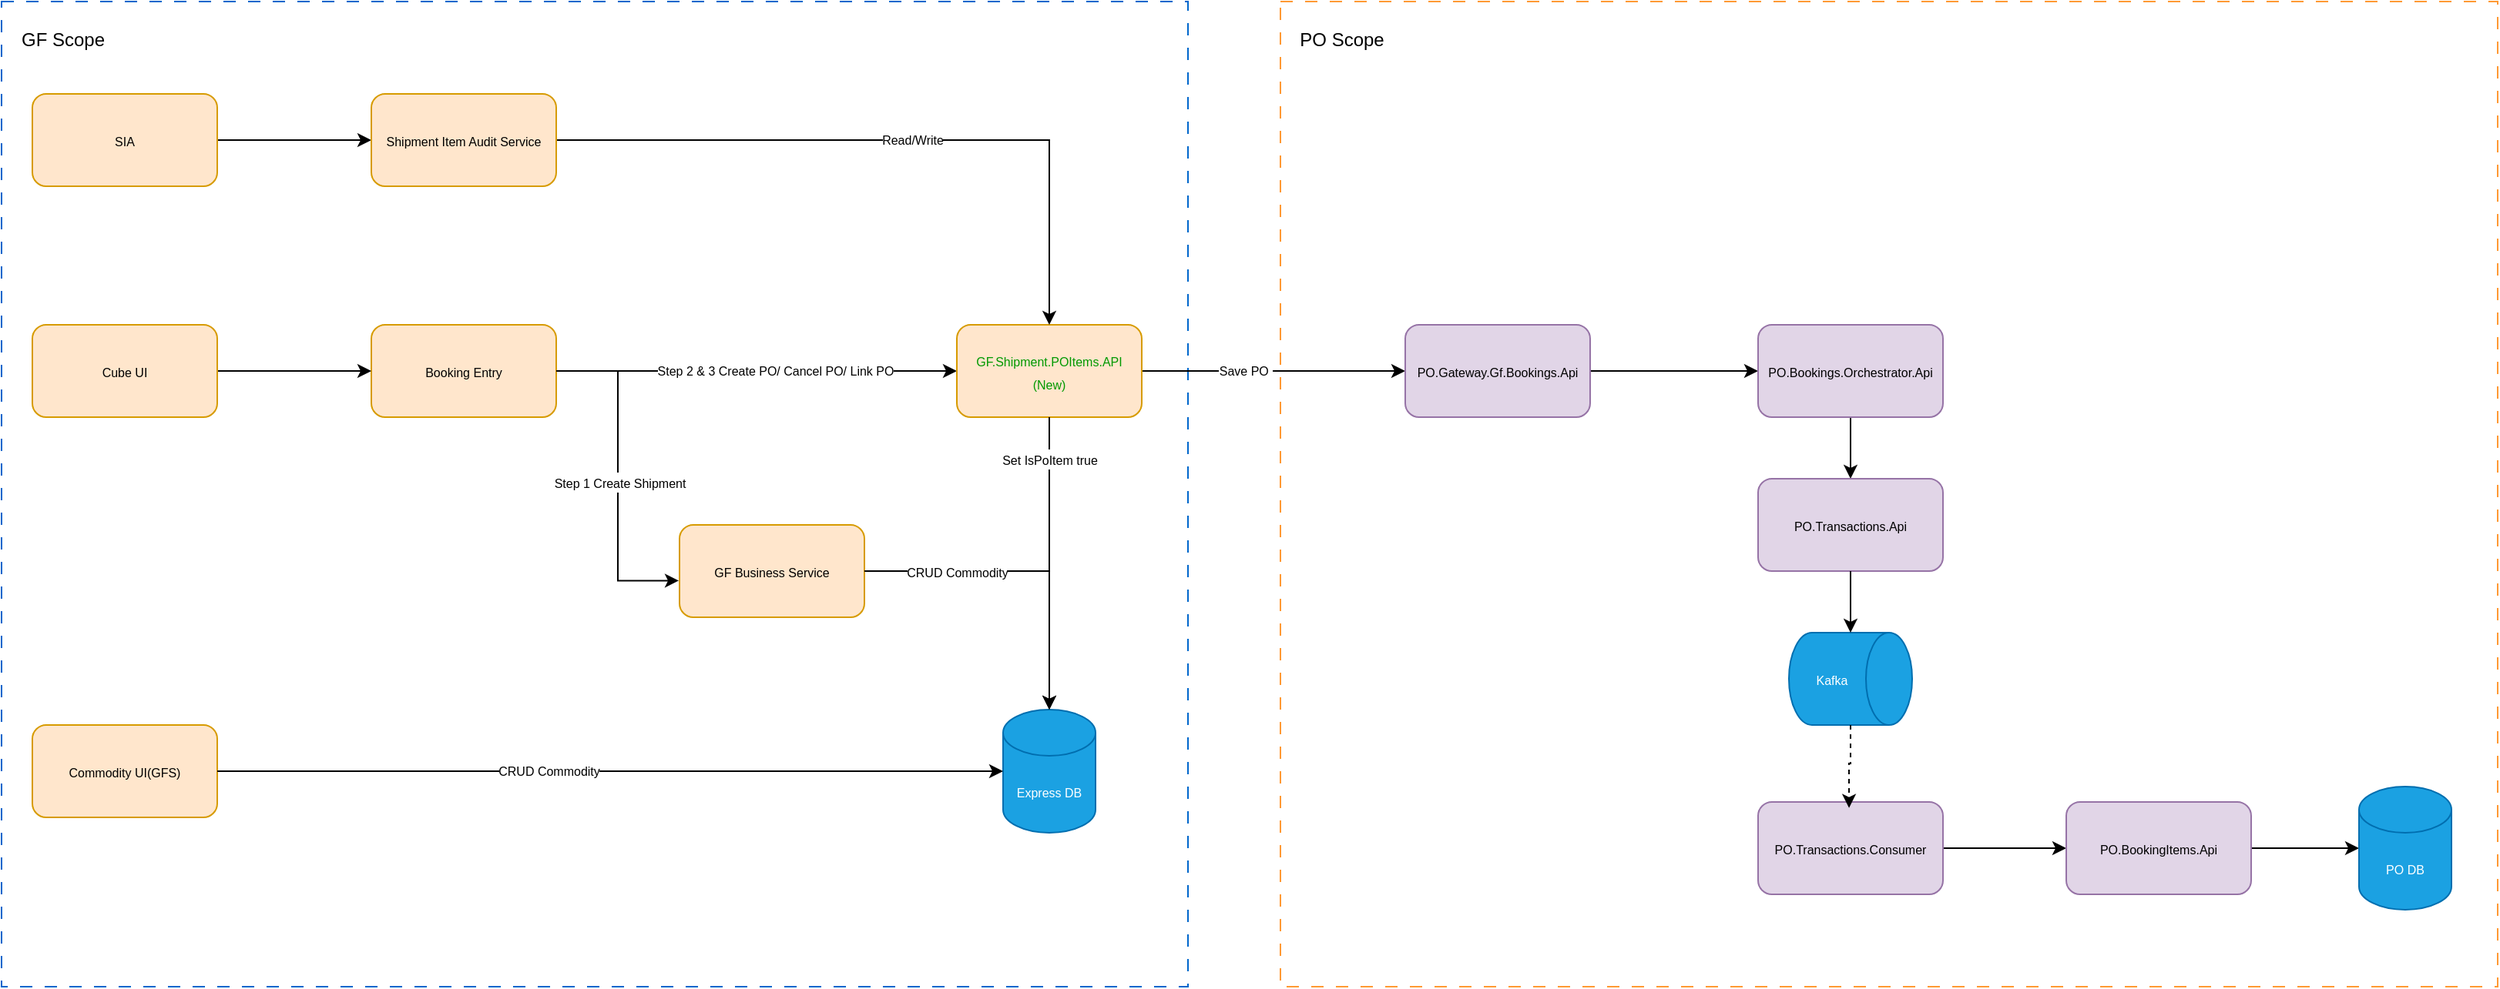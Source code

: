 <mxfile version="26.0.3">
  <diagram name="Page-1" id="YKID6LpscDEnTGNGtqoE">
    <mxGraphModel dx="2257" dy="757" grid="1" gridSize="10" guides="1" tooltips="1" connect="1" arrows="1" fold="1" page="1" pageScale="1" pageWidth="827" pageHeight="1169" math="0" shadow="0">
      <root>
        <mxCell id="0" />
        <mxCell id="1" parent="0" />
        <mxCell id="1rp_JtK8VTmY53sCuVcj-62" value="" style="rounded=0;whiteSpace=wrap;html=1;dashed=1;dashPattern=8 8;strokeColor=#FF9933;" vertex="1" parent="1">
          <mxGeometry x="470" y="60" width="790" height="640" as="geometry" />
        </mxCell>
        <mxCell id="1rp_JtK8VTmY53sCuVcj-60" value="" style="rounded=0;whiteSpace=wrap;html=1;dashed=1;dashPattern=8 8;strokeColor=#0066CC;" vertex="1" parent="1">
          <mxGeometry x="-360" y="60" width="770" height="640" as="geometry" />
        </mxCell>
        <mxCell id="1rp_JtK8VTmY53sCuVcj-35" style="edgeStyle=orthogonalEdgeStyle;rounded=0;orthogonalLoop=1;jettySize=auto;html=1;" edge="1" parent="1" source="1rp_JtK8VTmY53sCuVcj-2" target="1rp_JtK8VTmY53sCuVcj-9">
          <mxGeometry relative="1" as="geometry" />
        </mxCell>
        <mxCell id="1rp_JtK8VTmY53sCuVcj-36" value="&lt;font style=&quot;font-size: 8px;&quot;&gt;Step 2 &amp;amp; 3 Create PO/ Cancel PO/ Link PO&lt;/font&gt;" style="edgeLabel;html=1;align=center;verticalAlign=middle;resizable=0;points=[];" vertex="1" connectable="0" parent="1rp_JtK8VTmY53sCuVcj-35">
          <mxGeometry x="0.092" y="-2" relative="1" as="geometry">
            <mxPoint y="-3" as="offset" />
          </mxGeometry>
        </mxCell>
        <mxCell id="1rp_JtK8VTmY53sCuVcj-2" value="&lt;font style=&quot;font-size: 8px;&quot;&gt;Booking Entry&lt;/font&gt;" style="rounded=1;whiteSpace=wrap;html=1;fillColor=#ffe6cc;strokeColor=#d79b00;" vertex="1" parent="1">
          <mxGeometry x="-120" y="270" width="120" height="60" as="geometry" />
        </mxCell>
        <mxCell id="1rp_JtK8VTmY53sCuVcj-22" style="edgeStyle=orthogonalEdgeStyle;rounded=0;orthogonalLoop=1;jettySize=auto;html=1;entryX=0;entryY=0.5;entryDx=0;entryDy=0;" edge="1" parent="1" source="1rp_JtK8VTmY53sCuVcj-9" target="1rp_JtK8VTmY53sCuVcj-10">
          <mxGeometry relative="1" as="geometry" />
        </mxCell>
        <mxCell id="1rp_JtK8VTmY53sCuVcj-64" value="&lt;font style=&quot;font-size: 8px;&quot;&gt;Save PO&amp;nbsp;&lt;/font&gt;" style="edgeLabel;html=1;align=center;verticalAlign=middle;resizable=0;points=[];" vertex="1" connectable="0" parent="1rp_JtK8VTmY53sCuVcj-22">
          <mxGeometry x="-0.22" y="-1" relative="1" as="geometry">
            <mxPoint y="-2" as="offset" />
          </mxGeometry>
        </mxCell>
        <mxCell id="1rp_JtK8VTmY53sCuVcj-9" value="&lt;font style=&quot;font-size: 8px; color: rgb(0, 153, 0);&quot;&gt;GF.Shipment.POItems.API&lt;br&gt;(New)&lt;/font&gt;" style="rounded=1;whiteSpace=wrap;html=1;fillColor=#ffe6cc;strokeColor=#d79b00;" vertex="1" parent="1">
          <mxGeometry x="260" y="270" width="120" height="60" as="geometry" />
        </mxCell>
        <mxCell id="1rp_JtK8VTmY53sCuVcj-23" style="edgeStyle=orthogonalEdgeStyle;rounded=0;orthogonalLoop=1;jettySize=auto;html=1;entryX=0;entryY=0.5;entryDx=0;entryDy=0;" edge="1" parent="1" source="1rp_JtK8VTmY53sCuVcj-10" target="1rp_JtK8VTmY53sCuVcj-11">
          <mxGeometry relative="1" as="geometry" />
        </mxCell>
        <mxCell id="1rp_JtK8VTmY53sCuVcj-10" value="&lt;font style=&quot;font-size: 8px;&quot;&gt;PO.Gateway.Gf.Bookings.Api&lt;/font&gt;" style="rounded=1;whiteSpace=wrap;html=1;fillColor=#e1d5e7;strokeColor=#9673a6;" vertex="1" parent="1">
          <mxGeometry x="551" y="270" width="120" height="60" as="geometry" />
        </mxCell>
        <mxCell id="1rp_JtK8VTmY53sCuVcj-24" style="edgeStyle=orthogonalEdgeStyle;rounded=0;orthogonalLoop=1;jettySize=auto;html=1;" edge="1" parent="1" source="1rp_JtK8VTmY53sCuVcj-11" target="1rp_JtK8VTmY53sCuVcj-12">
          <mxGeometry relative="1" as="geometry" />
        </mxCell>
        <mxCell id="1rp_JtK8VTmY53sCuVcj-11" value="&lt;font style=&quot;font-size: 8px;&quot;&gt;PO.Bookings.Orchestrator.Api&lt;/font&gt;" style="rounded=1;whiteSpace=wrap;html=1;fillColor=#e1d5e7;strokeColor=#9673a6;" vertex="1" parent="1">
          <mxGeometry x="780" y="270" width="120" height="60" as="geometry" />
        </mxCell>
        <mxCell id="1rp_JtK8VTmY53sCuVcj-12" value="&lt;font style=&quot;font-size: 8px;&quot;&gt;PO.Transactions.Api&lt;/font&gt;" style="rounded=1;whiteSpace=wrap;html=1;fillColor=#e1d5e7;strokeColor=#9673a6;" vertex="1" parent="1">
          <mxGeometry x="780" y="370" width="120" height="60" as="geometry" />
        </mxCell>
        <mxCell id="1rp_JtK8VTmY53sCuVcj-16" value="&lt;font style=&quot;font-size: 8px;&quot;&gt;Kafka&lt;/font&gt;" style="shape=cylinder3;whiteSpace=wrap;html=1;boundedLbl=1;backgroundOutline=1;size=15;direction=south;fillColor=#1ba1e2;fontColor=#ffffff;strokeColor=#006EAF;" vertex="1" parent="1">
          <mxGeometry x="800" y="470" width="80" height="60" as="geometry" />
        </mxCell>
        <mxCell id="1rp_JtK8VTmY53sCuVcj-27" style="edgeStyle=orthogonalEdgeStyle;rounded=0;orthogonalLoop=1;jettySize=auto;html=1;entryX=0;entryY=0.5;entryDx=0;entryDy=0;" edge="1" parent="1" source="1rp_JtK8VTmY53sCuVcj-17" target="1rp_JtK8VTmY53sCuVcj-18">
          <mxGeometry relative="1" as="geometry">
            <Array as="points">
              <mxPoint x="880" y="610" />
            </Array>
          </mxGeometry>
        </mxCell>
        <mxCell id="1rp_JtK8VTmY53sCuVcj-17" value="&lt;font style=&quot;font-size: 8px;&quot;&gt;PO.Transactions.Consumer&lt;/font&gt;" style="rounded=1;whiteSpace=wrap;html=1;fillColor=#e1d5e7;strokeColor=#9673a6;" vertex="1" parent="1">
          <mxGeometry x="780" y="580" width="120" height="60" as="geometry" />
        </mxCell>
        <mxCell id="1rp_JtK8VTmY53sCuVcj-28" style="edgeStyle=orthogonalEdgeStyle;rounded=0;orthogonalLoop=1;jettySize=auto;html=1;" edge="1" parent="1" source="1rp_JtK8VTmY53sCuVcj-18" target="1rp_JtK8VTmY53sCuVcj-20">
          <mxGeometry relative="1" as="geometry" />
        </mxCell>
        <mxCell id="1rp_JtK8VTmY53sCuVcj-18" value="&lt;font style=&quot;font-size: 8px;&quot;&gt;PO.BookingItems.Api&lt;/font&gt;" style="rounded=1;whiteSpace=wrap;html=1;fillColor=#e1d5e7;strokeColor=#9673a6;" vertex="1" parent="1">
          <mxGeometry x="980" y="580" width="120" height="60" as="geometry" />
        </mxCell>
        <mxCell id="1rp_JtK8VTmY53sCuVcj-20" value="&lt;font style=&quot;font-size: 8px;&quot;&gt;PO DB&lt;/font&gt;" style="shape=cylinder3;whiteSpace=wrap;html=1;boundedLbl=1;backgroundOutline=1;size=15;fillColor=#1ba1e2;fontColor=#ffffff;strokeColor=#006EAF;" vertex="1" parent="1">
          <mxGeometry x="1170" y="570" width="60" height="80" as="geometry" />
        </mxCell>
        <mxCell id="1rp_JtK8VTmY53sCuVcj-25" style="edgeStyle=orthogonalEdgeStyle;rounded=0;orthogonalLoop=1;jettySize=auto;html=1;entryX=0;entryY=0.5;entryDx=0;entryDy=0;entryPerimeter=0;" edge="1" parent="1" source="1rp_JtK8VTmY53sCuVcj-12" target="1rp_JtK8VTmY53sCuVcj-16">
          <mxGeometry relative="1" as="geometry" />
        </mxCell>
        <mxCell id="1rp_JtK8VTmY53sCuVcj-26" style="edgeStyle=orthogonalEdgeStyle;rounded=0;orthogonalLoop=1;jettySize=auto;html=1;entryX=0.492;entryY=0.064;entryDx=0;entryDy=0;entryPerimeter=0;dashed=1;" edge="1" parent="1" source="1rp_JtK8VTmY53sCuVcj-16" target="1rp_JtK8VTmY53sCuVcj-17">
          <mxGeometry relative="1" as="geometry" />
        </mxCell>
        <mxCell id="1rp_JtK8VTmY53sCuVcj-29" value="&lt;font style=&quot;font-size: 8px;&quot;&gt;GF Business Service&lt;/font&gt;" style="rounded=1;whiteSpace=wrap;html=1;fillColor=#ffe6cc;strokeColor=#d79b00;" vertex="1" parent="1">
          <mxGeometry x="80" y="400" width="120" height="60" as="geometry" />
        </mxCell>
        <mxCell id="1rp_JtK8VTmY53sCuVcj-40" style="edgeStyle=orthogonalEdgeStyle;rounded=0;orthogonalLoop=1;jettySize=auto;html=1;entryX=0;entryY=0.5;entryDx=0;entryDy=0;" edge="1" parent="1" source="1rp_JtK8VTmY53sCuVcj-33" target="1rp_JtK8VTmY53sCuVcj-37">
          <mxGeometry relative="1" as="geometry" />
        </mxCell>
        <mxCell id="1rp_JtK8VTmY53sCuVcj-33" value="&lt;font style=&quot;font-size: 8px;&quot;&gt;SIA&lt;/font&gt;" style="rounded=1;whiteSpace=wrap;html=1;fillColor=#ffe6cc;strokeColor=#d79b00;" vertex="1" parent="1">
          <mxGeometry x="-340" y="120" width="120" height="60" as="geometry" />
        </mxCell>
        <mxCell id="1rp_JtK8VTmY53sCuVcj-41" style="edgeStyle=orthogonalEdgeStyle;rounded=0;orthogonalLoop=1;jettySize=auto;html=1;entryX=0.5;entryY=0;entryDx=0;entryDy=0;startArrow=none;startFill=0;exitX=1;exitY=0.5;exitDx=0;exitDy=0;" edge="1" parent="1" source="1rp_JtK8VTmY53sCuVcj-37" target="1rp_JtK8VTmY53sCuVcj-9">
          <mxGeometry relative="1" as="geometry">
            <Array as="points">
              <mxPoint x="320" y="150" />
            </Array>
          </mxGeometry>
        </mxCell>
        <mxCell id="1rp_JtK8VTmY53sCuVcj-42" value="&lt;font style=&quot;font-size: 8px;&quot;&gt;Read/Write&lt;/font&gt;" style="edgeLabel;html=1;align=center;verticalAlign=middle;resizable=0;points=[];" vertex="1" connectable="0" parent="1rp_JtK8VTmY53sCuVcj-41">
          <mxGeometry x="0.051" y="1" relative="1" as="geometry">
            <mxPoint as="offset" />
          </mxGeometry>
        </mxCell>
        <mxCell id="1rp_JtK8VTmY53sCuVcj-37" value="&lt;font style=&quot;font-size: 8px;&quot;&gt;Shipment Item Audit Service&lt;/font&gt;" style="rounded=1;whiteSpace=wrap;html=1;fillColor=#ffe6cc;strokeColor=#d79b00;" vertex="1" parent="1">
          <mxGeometry x="-120" y="120" width="120" height="60" as="geometry" />
        </mxCell>
        <mxCell id="1rp_JtK8VTmY53sCuVcj-39" style="edgeStyle=orthogonalEdgeStyle;rounded=0;orthogonalLoop=1;jettySize=auto;html=1;entryX=0;entryY=0.5;entryDx=0;entryDy=0;" edge="1" parent="1" source="1rp_JtK8VTmY53sCuVcj-38" target="1rp_JtK8VTmY53sCuVcj-2">
          <mxGeometry relative="1" as="geometry" />
        </mxCell>
        <mxCell id="1rp_JtK8VTmY53sCuVcj-38" value="&lt;font style=&quot;font-size: 8px;&quot;&gt;Cube UI&lt;/font&gt;" style="rounded=1;whiteSpace=wrap;html=1;fillColor=#ffe6cc;strokeColor=#d79b00;" vertex="1" parent="1">
          <mxGeometry x="-340" y="270" width="120" height="60" as="geometry" />
        </mxCell>
        <mxCell id="1rp_JtK8VTmY53sCuVcj-43" value="&lt;font style=&quot;font-size: 8px;&quot;&gt;Commodity UI(GFS)&lt;/font&gt;" style="rounded=1;whiteSpace=wrap;html=1;fillColor=#ffe6cc;strokeColor=#d79b00;" vertex="1" parent="1">
          <mxGeometry x="-340" y="530" width="120" height="60" as="geometry" />
        </mxCell>
        <mxCell id="1rp_JtK8VTmY53sCuVcj-47" value="&lt;font style=&quot;font-size: 8px;&quot;&gt;Express DB&lt;/font&gt;" style="shape=cylinder3;whiteSpace=wrap;html=1;boundedLbl=1;backgroundOutline=1;size=15;fillColor=#1ba1e2;fontColor=#ffffff;strokeColor=#006EAF;" vertex="1" parent="1">
          <mxGeometry x="290" y="520" width="60" height="80" as="geometry" />
        </mxCell>
        <mxCell id="1rp_JtK8VTmY53sCuVcj-48" style="edgeStyle=orthogonalEdgeStyle;rounded=0;orthogonalLoop=1;jettySize=auto;html=1;entryX=0.5;entryY=0;entryDx=0;entryDy=0;entryPerimeter=0;" edge="1" parent="1" source="1rp_JtK8VTmY53sCuVcj-9" target="1rp_JtK8VTmY53sCuVcj-47">
          <mxGeometry relative="1" as="geometry" />
        </mxCell>
        <mxCell id="1rp_JtK8VTmY53sCuVcj-54" value="&lt;font style=&quot;font-size: 8px;&quot;&gt;Set IsPoItem true&lt;/font&gt;" style="edgeLabel;html=1;align=center;verticalAlign=middle;resizable=0;points=[];" vertex="1" connectable="0" parent="1rp_JtK8VTmY53sCuVcj-48">
          <mxGeometry x="-0.712" relative="1" as="geometry">
            <mxPoint y="-1" as="offset" />
          </mxGeometry>
        </mxCell>
        <mxCell id="1rp_JtK8VTmY53sCuVcj-49" style="edgeStyle=orthogonalEdgeStyle;rounded=0;orthogonalLoop=1;jettySize=auto;html=1;entryX=0;entryY=0.5;entryDx=0;entryDy=0;entryPerimeter=0;" edge="1" parent="1" source="1rp_JtK8VTmY53sCuVcj-43" target="1rp_JtK8VTmY53sCuVcj-47">
          <mxGeometry relative="1" as="geometry" />
        </mxCell>
        <mxCell id="1rp_JtK8VTmY53sCuVcj-57" value="&lt;span style=&quot;font-size: 8px;&quot;&gt;CRUD Commodity&lt;/span&gt;" style="edgeLabel;html=1;align=center;verticalAlign=middle;resizable=0;points=[];" vertex="1" connectable="0" parent="1rp_JtK8VTmY53sCuVcj-49">
          <mxGeometry x="-0.158" y="1" relative="1" as="geometry">
            <mxPoint as="offset" />
          </mxGeometry>
        </mxCell>
        <mxCell id="1rp_JtK8VTmY53sCuVcj-51" style="edgeStyle=orthogonalEdgeStyle;rounded=0;orthogonalLoop=1;jettySize=auto;html=1;entryX=-0.004;entryY=0.604;entryDx=0;entryDy=0;entryPerimeter=0;" edge="1" parent="1" source="1rp_JtK8VTmY53sCuVcj-2" target="1rp_JtK8VTmY53sCuVcj-29">
          <mxGeometry relative="1" as="geometry">
            <Array as="points">
              <mxPoint x="40" y="300" />
              <mxPoint x="40" y="436" />
            </Array>
          </mxGeometry>
        </mxCell>
        <mxCell id="1rp_JtK8VTmY53sCuVcj-52" value="&lt;font style=&quot;font-size: 8px;&quot;&gt;Step 1 Create Shipment&lt;/font&gt;" style="edgeLabel;html=1;align=center;verticalAlign=middle;resizable=0;points=[];" vertex="1" connectable="0" parent="1rp_JtK8VTmY53sCuVcj-51">
          <mxGeometry x="0.036" y="1" relative="1" as="geometry">
            <mxPoint as="offset" />
          </mxGeometry>
        </mxCell>
        <mxCell id="1rp_JtK8VTmY53sCuVcj-58" style="edgeStyle=orthogonalEdgeStyle;rounded=0;orthogonalLoop=1;jettySize=auto;html=1;entryX=0.5;entryY=0;entryDx=0;entryDy=0;entryPerimeter=0;" edge="1" parent="1" source="1rp_JtK8VTmY53sCuVcj-29" target="1rp_JtK8VTmY53sCuVcj-47">
          <mxGeometry relative="1" as="geometry" />
        </mxCell>
        <mxCell id="1rp_JtK8VTmY53sCuVcj-59" value="&lt;font style=&quot;font-size: 8px;&quot;&gt;CRUD Commodity&lt;/font&gt;" style="edgeLabel;html=1;align=center;verticalAlign=middle;resizable=0;points=[];" vertex="1" connectable="0" parent="1rp_JtK8VTmY53sCuVcj-58">
          <mxGeometry x="-0.552" y="-2" relative="1" as="geometry">
            <mxPoint x="13" y="-2" as="offset" />
          </mxGeometry>
        </mxCell>
        <mxCell id="1rp_JtK8VTmY53sCuVcj-61" value="GF Scope" style="text;html=1;align=center;verticalAlign=middle;whiteSpace=wrap;rounded=0;" vertex="1" parent="1">
          <mxGeometry x="-350" y="70" width="60" height="30" as="geometry" />
        </mxCell>
        <mxCell id="1rp_JtK8VTmY53sCuVcj-63" value="PO Scope" style="text;html=1;align=center;verticalAlign=middle;whiteSpace=wrap;rounded=0;" vertex="1" parent="1">
          <mxGeometry x="480" y="70" width="60" height="30" as="geometry" />
        </mxCell>
      </root>
    </mxGraphModel>
  </diagram>
</mxfile>
